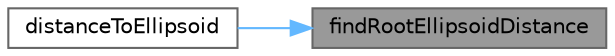 digraph "findRootEllipsoidDistance"
{
 // LATEX_PDF_SIZE
  bgcolor="transparent";
  edge [fontname=Helvetica,fontsize=10,labelfontname=Helvetica,labelfontsize=10];
  node [fontname=Helvetica,fontsize=10,shape=box,height=0.2,width=0.4];
  rankdir="RL";
  Node1 [id="Node000001",label="findRootEllipsoidDistance",height=0.2,width=0.4,color="gray40", fillcolor="grey60", style="filled", fontcolor="black",tooltip=" "];
  Node1 -> Node2 [id="edge1_Node000001_Node000002",dir="back",color="steelblue1",style="solid",tooltip=" "];
  Node2 [id="Node000002",label="distanceToEllipsoid",height=0.2,width=0.4,color="grey40", fillcolor="white", style="filled",URL="$namespaceFoam.html#ad433a4bed1f99445945f290b6b4c5325",tooltip=" "];
}
